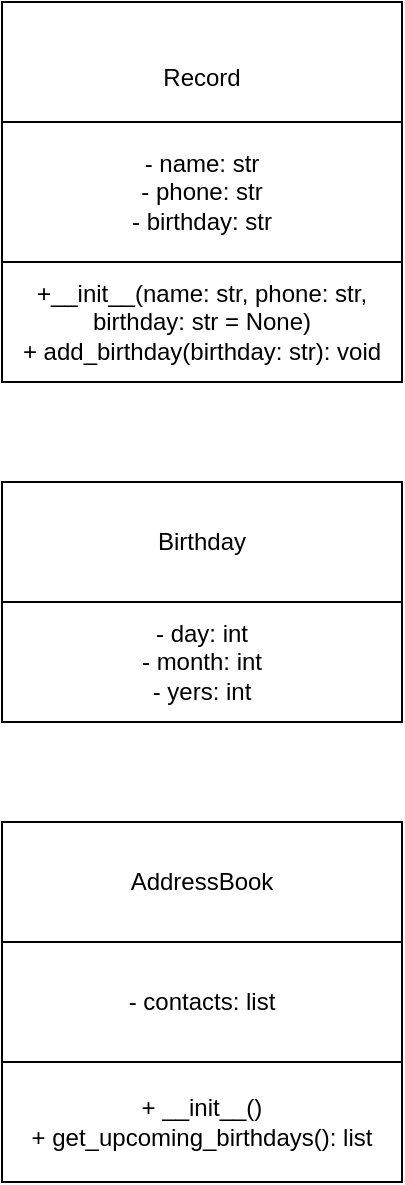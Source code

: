 <mxfile version="24.0.4" type="device">
  <diagram name="Страница — 1" id="-xD0JruPJm6aJf6MQ19c">
    <mxGraphModel dx="1434" dy="738" grid="1" gridSize="10" guides="1" tooltips="1" connect="1" arrows="1" fold="1" page="1" pageScale="1" pageWidth="827" pageHeight="1169" math="0" shadow="0">
      <root>
        <mxCell id="0" />
        <mxCell id="1" parent="0" />
        <mxCell id="OZ1LI7Kp9uaDfPN50s_J-4" value="&lt;div&gt;&lt;br&gt;&lt;/div&gt;&lt;div&gt;Record&lt;/div&gt;" style="rounded=0;whiteSpace=wrap;html=1;" parent="1" vertex="1">
          <mxGeometry x="40" y="80" width="200" height="60" as="geometry" />
        </mxCell>
        <mxCell id="OZ1LI7Kp9uaDfPN50s_J-7" value="- name: str&lt;div&gt;- phone: str&lt;/div&gt;&lt;div&gt;- birthday: str&lt;/div&gt;" style="rounded=0;whiteSpace=wrap;html=1;" parent="1" vertex="1">
          <mxGeometry x="40" y="140" width="200" height="70" as="geometry" />
        </mxCell>
        <mxCell id="OZ1LI7Kp9uaDfPN50s_J-8" value="+__init__(name: str, phone: str, birthday: str = None)&lt;div&gt;+ add_birthday(birthday: str): void&lt;/div&gt;" style="rounded=0;whiteSpace=wrap;html=1;" parent="1" vertex="1">
          <mxGeometry x="40" y="210" width="200" height="60" as="geometry" />
        </mxCell>
        <mxCell id="OZ1LI7Kp9uaDfPN50s_J-9" value="Birthday" style="rounded=0;whiteSpace=wrap;html=1;" parent="1" vertex="1">
          <mxGeometry x="40" y="320" width="200" height="60" as="geometry" />
        </mxCell>
        <mxCell id="OZ1LI7Kp9uaDfPN50s_J-10" value="- day: int&lt;div&gt;- month: int&lt;/div&gt;&lt;div&gt;- yers: int&lt;/div&gt;" style="rounded=0;whiteSpace=wrap;html=1;" parent="1" vertex="1">
          <mxGeometry x="40" y="380" width="200" height="60" as="geometry" />
        </mxCell>
        <mxCell id="OZ1LI7Kp9uaDfPN50s_J-11" value="AddressBook" style="rounded=0;whiteSpace=wrap;html=1;" parent="1" vertex="1">
          <mxGeometry x="40" y="490" width="200" height="60" as="geometry" />
        </mxCell>
        <mxCell id="OZ1LI7Kp9uaDfPN50s_J-12" value="- contacts: list" style="rounded=0;whiteSpace=wrap;html=1;" parent="1" vertex="1">
          <mxGeometry x="40" y="550" width="200" height="60" as="geometry" />
        </mxCell>
        <mxCell id="OZ1LI7Kp9uaDfPN50s_J-13" value="+ __init__()&lt;div&gt;+ get_upcoming_birthdays(): list&lt;/div&gt;" style="rounded=0;whiteSpace=wrap;html=1;" parent="1" vertex="1">
          <mxGeometry x="40" y="610" width="200" height="60" as="geometry" />
        </mxCell>
      </root>
    </mxGraphModel>
  </diagram>
</mxfile>
